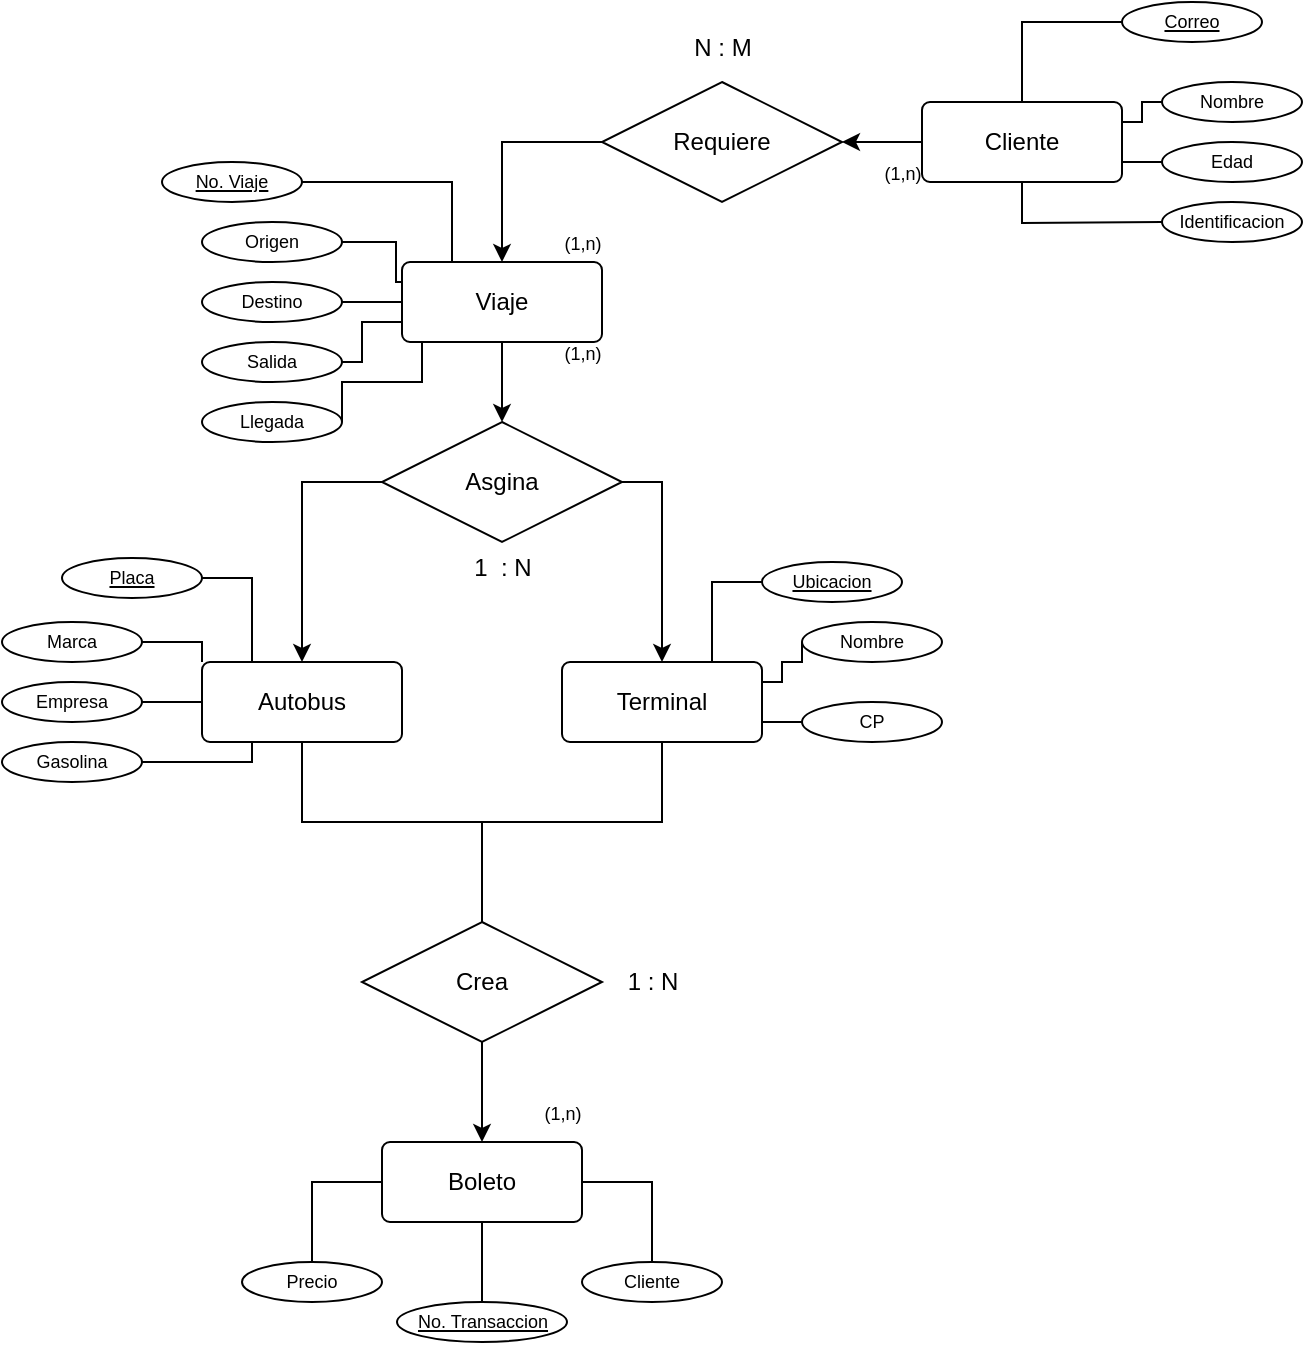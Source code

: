 <mxfile version="26.0.16">
  <diagram name="Página-1" id="iAuj64Cp3KwdbUfG-nfa">
    <mxGraphModel dx="960" dy="781" grid="1" gridSize="10" guides="1" tooltips="1" connect="1" arrows="1" fold="1" page="1" pageScale="1" pageWidth="850" pageHeight="1100" math="0" shadow="0">
      <root>
        <mxCell id="0" />
        <mxCell id="1" parent="0" />
        <mxCell id="Y2lKxQfsMpX_afz4rOUs-2" value="Boleto" style="rounded=1;arcSize=10;whiteSpace=wrap;html=1;align=center;strokeColor=default;" vertex="1" parent="1">
          <mxGeometry x="300" y="790" width="100" height="40" as="geometry" />
        </mxCell>
        <mxCell id="Y2lKxQfsMpX_afz4rOUs-20" style="edgeStyle=orthogonalEdgeStyle;rounded=0;orthogonalLoop=1;jettySize=auto;html=1;exitX=0.5;exitY=1;exitDx=0;exitDy=0;strokeColor=default;endArrow=none;startFill=0;" edge="1" parent="1" source="Y2lKxQfsMpX_afz4rOUs-3">
          <mxGeometry relative="1" as="geometry">
            <mxPoint x="350" y="630" as="targetPoint" />
            <mxPoint x="460" y="630" as="sourcePoint" />
            <Array as="points">
              <mxPoint x="440" y="630" />
              <mxPoint x="350" y="630" />
            </Array>
          </mxGeometry>
        </mxCell>
        <mxCell id="Y2lKxQfsMpX_afz4rOUs-3" value="Terminal" style="rounded=1;arcSize=10;whiteSpace=wrap;html=1;align=center;" vertex="1" parent="1">
          <mxGeometry x="390" y="550" width="100" height="40" as="geometry" />
        </mxCell>
        <mxCell id="Y2lKxQfsMpX_afz4rOUs-23" style="edgeStyle=orthogonalEdgeStyle;rounded=0;orthogonalLoop=1;jettySize=auto;html=1;entryX=1;entryY=0.5;entryDx=0;entryDy=0;strokeColor=#000000;" edge="1" parent="1" source="Y2lKxQfsMpX_afz4rOUs-4" target="Y2lKxQfsMpX_afz4rOUs-22">
          <mxGeometry relative="1" as="geometry" />
        </mxCell>
        <mxCell id="Y2lKxQfsMpX_afz4rOUs-4" value="Cliente" style="rounded=1;arcSize=10;whiteSpace=wrap;html=1;align=center;gradientColor=none;strokeColor=#000000;" vertex="1" parent="1">
          <mxGeometry x="570" y="270" width="100" height="40" as="geometry" />
        </mxCell>
        <mxCell id="Y2lKxQfsMpX_afz4rOUs-17" style="edgeStyle=orthogonalEdgeStyle;rounded=0;orthogonalLoop=1;jettySize=auto;html=1;exitX=0.5;exitY=1;exitDx=0;exitDy=0;strokeColor=#000000;entryX=0.5;entryY=0;entryDx=0;entryDy=0;" edge="1" parent="1" source="Y2lKxQfsMpX_afz4rOUs-5" target="Y2lKxQfsMpX_afz4rOUs-27">
          <mxGeometry relative="1" as="geometry">
            <mxPoint x="360" y="470" as="targetPoint" />
          </mxGeometry>
        </mxCell>
        <mxCell id="Y2lKxQfsMpX_afz4rOUs-5" value="Viaje" style="rounded=1;arcSize=10;whiteSpace=wrap;html=1;align=center;strokeColor=#000000;" vertex="1" parent="1">
          <mxGeometry x="310" y="350" width="100" height="40" as="geometry" />
        </mxCell>
        <mxCell id="Y2lKxQfsMpX_afz4rOUs-19" style="edgeStyle=orthogonalEdgeStyle;rounded=0;orthogonalLoop=1;jettySize=auto;html=1;exitX=0.5;exitY=1;exitDx=0;exitDy=0;entryX=0.5;entryY=0;entryDx=0;entryDy=0;strokeColor=default;" edge="1" parent="1" source="Y2lKxQfsMpX_afz4rOUs-6" target="Y2lKxQfsMpX_afz4rOUs-2">
          <mxGeometry relative="1" as="geometry">
            <mxPoint x="240" y="630" as="sourcePoint" />
            <Array as="points">
              <mxPoint x="260" y="630" />
              <mxPoint x="350" y="630" />
            </Array>
          </mxGeometry>
        </mxCell>
        <mxCell id="Y2lKxQfsMpX_afz4rOUs-6" value="Autobus" style="rounded=1;arcSize=10;whiteSpace=wrap;html=1;align=center;" vertex="1" parent="1">
          <mxGeometry x="210" y="550" width="100" height="40" as="geometry" />
        </mxCell>
        <mxCell id="Y2lKxQfsMpX_afz4rOUs-25" style="edgeStyle=orthogonalEdgeStyle;rounded=0;orthogonalLoop=1;jettySize=auto;html=1;entryX=0.5;entryY=0;entryDx=0;entryDy=0;strokeColor=#000000;exitX=0;exitY=0.5;exitDx=0;exitDy=0;" edge="1" parent="1" source="Y2lKxQfsMpX_afz4rOUs-22" target="Y2lKxQfsMpX_afz4rOUs-5">
          <mxGeometry relative="1" as="geometry" />
        </mxCell>
        <mxCell id="Y2lKxQfsMpX_afz4rOUs-22" value="Requiere" style="shape=rhombus;perimeter=rhombusPerimeter;whiteSpace=wrap;html=1;align=center;" vertex="1" parent="1">
          <mxGeometry x="410" y="260" width="120" height="60" as="geometry" />
        </mxCell>
        <mxCell id="Y2lKxQfsMpX_afz4rOUs-27" value="Asgina" style="shape=rhombus;perimeter=rhombusPerimeter;whiteSpace=wrap;html=1;align=center;strokeColor=#000000;" vertex="1" parent="1">
          <mxGeometry x="300" y="430" width="120" height="60" as="geometry" />
        </mxCell>
        <mxCell id="Y2lKxQfsMpX_afz4rOUs-28" style="edgeStyle=orthogonalEdgeStyle;rounded=0;orthogonalLoop=1;jettySize=auto;html=1;entryX=0.5;entryY=0;entryDx=0;entryDy=0;strokeColor=#000000;exitX=1;exitY=0.5;exitDx=0;exitDy=0;" edge="1" parent="1" source="Y2lKxQfsMpX_afz4rOUs-27" target="Y2lKxQfsMpX_afz4rOUs-3">
          <mxGeometry relative="1" as="geometry">
            <mxPoint x="510" y="490" as="sourcePoint" />
            <mxPoint x="460" y="550" as="targetPoint" />
          </mxGeometry>
        </mxCell>
        <mxCell id="Y2lKxQfsMpX_afz4rOUs-29" style="edgeStyle=orthogonalEdgeStyle;rounded=0;orthogonalLoop=1;jettySize=auto;html=1;entryX=0.5;entryY=0;entryDx=0;entryDy=0;strokeColor=#000000;" edge="1" parent="1" target="Y2lKxQfsMpX_afz4rOUs-6">
          <mxGeometry relative="1" as="geometry">
            <mxPoint x="300" y="460" as="sourcePoint" />
            <mxPoint x="270" y="520" as="targetPoint" />
            <Array as="points">
              <mxPoint x="260" y="460" />
            </Array>
          </mxGeometry>
        </mxCell>
        <mxCell id="Y2lKxQfsMpX_afz4rOUs-31" value="&lt;div&gt;Correo&lt;/div&gt;" style="ellipse;whiteSpace=wrap;html=1;align=center;fontStyle=4;fontSize=9;" vertex="1" parent="1">
          <mxGeometry x="670" y="220" width="70" height="20" as="geometry" />
        </mxCell>
        <mxCell id="Y2lKxQfsMpX_afz4rOUs-33" value="&lt;div&gt;Nombre&lt;/div&gt;" style="ellipse;align=center;fontStyle=0;fontSize=9;whiteSpace=wrap;html=1;" vertex="1" parent="1">
          <mxGeometry x="690" y="260" width="70" height="20" as="geometry" />
        </mxCell>
        <mxCell id="Y2lKxQfsMpX_afz4rOUs-34" value="Edad" style="ellipse;align=center;fontStyle=0;fontSize=9;whiteSpace=wrap;html=1;" vertex="1" parent="1">
          <mxGeometry x="690" y="290" width="70" height="20" as="geometry" />
        </mxCell>
        <mxCell id="Y2lKxQfsMpX_afz4rOUs-35" value="&lt;div&gt;Identificacion&lt;/div&gt;" style="ellipse;align=center;fontStyle=0;fontSize=9;whiteSpace=wrap;html=1;" vertex="1" parent="1">
          <mxGeometry x="690" y="320" width="70" height="20" as="geometry" />
        </mxCell>
        <mxCell id="Y2lKxQfsMpX_afz4rOUs-36" style="edgeStyle=orthogonalEdgeStyle;rounded=0;orthogonalLoop=1;jettySize=auto;html=1;strokeColor=#000000;entryX=0.5;entryY=1;entryDx=0;entryDy=0;endArrow=none;startFill=0;" edge="1" parent="1" target="Y2lKxQfsMpX_afz4rOUs-4">
          <mxGeometry relative="1" as="geometry">
            <mxPoint x="690" y="330" as="sourcePoint" />
            <mxPoint x="630" y="360" as="targetPoint" />
          </mxGeometry>
        </mxCell>
        <mxCell id="Y2lKxQfsMpX_afz4rOUs-37" style="edgeStyle=orthogonalEdgeStyle;rounded=0;orthogonalLoop=1;jettySize=auto;html=1;strokeColor=#000000;endArrow=none;startFill=0;" edge="1" parent="1">
          <mxGeometry relative="1" as="geometry">
            <mxPoint x="690" y="300" as="sourcePoint" />
            <mxPoint x="670" y="300.12" as="targetPoint" />
          </mxGeometry>
        </mxCell>
        <mxCell id="Y2lKxQfsMpX_afz4rOUs-38" style="edgeStyle=orthogonalEdgeStyle;rounded=0;orthogonalLoop=1;jettySize=auto;html=1;strokeColor=#000000;entryX=1;entryY=0.25;entryDx=0;entryDy=0;endArrow=none;startFill=0;exitX=0;exitY=0.5;exitDx=0;exitDy=0;" edge="1" parent="1" source="Y2lKxQfsMpX_afz4rOUs-33" target="Y2lKxQfsMpX_afz4rOUs-4">
          <mxGeometry relative="1" as="geometry">
            <mxPoint x="700" y="270" as="sourcePoint" />
            <mxPoint x="680" y="270" as="targetPoint" />
            <Array as="points">
              <mxPoint x="680" y="270" />
              <mxPoint x="680" y="280" />
            </Array>
          </mxGeometry>
        </mxCell>
        <mxCell id="Y2lKxQfsMpX_afz4rOUs-39" style="edgeStyle=orthogonalEdgeStyle;rounded=0;orthogonalLoop=1;jettySize=auto;html=1;strokeColor=#000000;entryX=0.5;entryY=0;entryDx=0;entryDy=0;exitX=0;exitY=0.5;exitDx=0;exitDy=0;curved=0;endArrow=none;startFill=0;" edge="1" parent="1" source="Y2lKxQfsMpX_afz4rOUs-31" target="Y2lKxQfsMpX_afz4rOUs-4">
          <mxGeometry relative="1" as="geometry">
            <mxPoint x="700" y="340" as="sourcePoint" />
            <mxPoint x="630" y="320" as="targetPoint" />
          </mxGeometry>
        </mxCell>
        <mxCell id="Y2lKxQfsMpX_afz4rOUs-40" value="No. Viaje" style="ellipse;whiteSpace=wrap;html=1;align=center;fontStyle=4;fontSize=9;" vertex="1" parent="1">
          <mxGeometry x="190" y="300" width="70" height="20" as="geometry" />
        </mxCell>
        <mxCell id="Y2lKxQfsMpX_afz4rOUs-41" value="Origen" style="ellipse;align=center;fontStyle=0;fontSize=9;whiteSpace=wrap;html=1;" vertex="1" parent="1">
          <mxGeometry x="210" y="330" width="70" height="20" as="geometry" />
        </mxCell>
        <mxCell id="Y2lKxQfsMpX_afz4rOUs-42" value="Destino" style="ellipse;align=center;fontStyle=0;fontSize=9;whiteSpace=wrap;html=1;" vertex="1" parent="1">
          <mxGeometry x="210" y="360" width="70" height="20" as="geometry" />
        </mxCell>
        <mxCell id="Y2lKxQfsMpX_afz4rOUs-43" value="Salida" style="ellipse;align=center;fontStyle=0;fontSize=9;whiteSpace=wrap;html=1;" vertex="1" parent="1">
          <mxGeometry x="210" y="390" width="70" height="20" as="geometry" />
        </mxCell>
        <mxCell id="Y2lKxQfsMpX_afz4rOUs-44" style="edgeStyle=orthogonalEdgeStyle;rounded=0;orthogonalLoop=1;jettySize=auto;html=1;strokeColor=#000000;entryX=0;entryY=0.75;entryDx=0;entryDy=0;endArrow=none;startFill=0;exitX=1;exitY=0.5;exitDx=0;exitDy=0;" edge="1" parent="1" source="Y2lKxQfsMpX_afz4rOUs-43" target="Y2lKxQfsMpX_afz4rOUs-5">
          <mxGeometry relative="1" as="geometry">
            <mxPoint x="210" y="410" as="sourcePoint" />
            <mxPoint x="140" y="390" as="targetPoint" />
            <Array as="points">
              <mxPoint x="290" y="400" />
              <mxPoint x="290" y="380" />
            </Array>
          </mxGeometry>
        </mxCell>
        <mxCell id="Y2lKxQfsMpX_afz4rOUs-45" style="edgeStyle=orthogonalEdgeStyle;rounded=0;orthogonalLoop=1;jettySize=auto;html=1;strokeColor=#000000;endArrow=none;startFill=0;entryX=0;entryY=0.5;entryDx=0;entryDy=0;" edge="1" parent="1" target="Y2lKxQfsMpX_afz4rOUs-5">
          <mxGeometry relative="1" as="geometry">
            <mxPoint x="280" y="370" as="sourcePoint" />
            <mxPoint x="190" y="380.12" as="targetPoint" />
          </mxGeometry>
        </mxCell>
        <mxCell id="Y2lKxQfsMpX_afz4rOUs-46" style="edgeStyle=orthogonalEdgeStyle;rounded=0;orthogonalLoop=1;jettySize=auto;html=1;strokeColor=#000000;entryX=0;entryY=0.25;entryDx=0;entryDy=0;endArrow=none;startFill=0;exitX=1;exitY=0.5;exitDx=0;exitDy=0;" edge="1" parent="1" source="Y2lKxQfsMpX_afz4rOUs-41" target="Y2lKxQfsMpX_afz4rOUs-5">
          <mxGeometry relative="1" as="geometry">
            <mxPoint x="209.97" y="349.97" as="sourcePoint" />
            <mxPoint x="179.97" y="359.97" as="targetPoint" />
            <Array as="points">
              <mxPoint x="307" y="340" />
              <mxPoint x="307" y="360" />
            </Array>
          </mxGeometry>
        </mxCell>
        <mxCell id="Y2lKxQfsMpX_afz4rOUs-47" style="edgeStyle=orthogonalEdgeStyle;rounded=0;orthogonalLoop=1;jettySize=auto;html=1;strokeColor=#000000;entryX=0.25;entryY=0;entryDx=0;entryDy=0;exitX=1;exitY=0.5;exitDx=0;exitDy=0;curved=0;endArrow=none;startFill=0;" edge="1" parent="1" source="Y2lKxQfsMpX_afz4rOUs-40" target="Y2lKxQfsMpX_afz4rOUs-5">
          <mxGeometry relative="1" as="geometry">
            <mxPoint x="220" y="420" as="sourcePoint" />
            <mxPoint x="140" y="350" as="targetPoint" />
          </mxGeometry>
        </mxCell>
        <mxCell id="Y2lKxQfsMpX_afz4rOUs-48" value="Llegada" style="ellipse;align=center;fontStyle=0;fontSize=9;whiteSpace=wrap;html=1;" vertex="1" parent="1">
          <mxGeometry x="210" y="420" width="70" height="20" as="geometry" />
        </mxCell>
        <mxCell id="Y2lKxQfsMpX_afz4rOUs-51" style="edgeStyle=orthogonalEdgeStyle;rounded=0;orthogonalLoop=1;jettySize=auto;html=1;strokeColor=#000000;entryX=0;entryY=0.75;entryDx=0;entryDy=0;endArrow=none;startFill=0;exitX=1;exitY=0.5;exitDx=0;exitDy=0;" edge="1" parent="1" source="Y2lKxQfsMpX_afz4rOUs-48">
          <mxGeometry relative="1" as="geometry">
            <mxPoint x="290" y="410" as="sourcePoint" />
            <mxPoint x="320" y="390" as="targetPoint" />
            <Array as="points">
              <mxPoint x="280" y="410" />
              <mxPoint x="320" y="410" />
            </Array>
          </mxGeometry>
        </mxCell>
        <mxCell id="Y2lKxQfsMpX_afz4rOUs-54" value="&lt;div&gt;N : M&lt;/div&gt;" style="text;html=1;align=center;verticalAlign=middle;resizable=0;points=[];autosize=1;strokeColor=none;fillColor=none;" vertex="1" parent="1">
          <mxGeometry x="445" y="228" width="50" height="30" as="geometry" />
        </mxCell>
        <mxCell id="Y2lKxQfsMpX_afz4rOUs-56" value="1&amp;nbsp; : N" style="text;html=1;align=center;verticalAlign=middle;resizable=0;points=[];autosize=1;strokeColor=none;fillColor=none;" vertex="1" parent="1">
          <mxGeometry x="335" y="488" width="50" height="30" as="geometry" />
        </mxCell>
        <mxCell id="Y2lKxQfsMpX_afz4rOUs-57" value="Crea" style="shape=rhombus;perimeter=rhombusPerimeter;whiteSpace=wrap;html=1;align=center;" vertex="1" parent="1">
          <mxGeometry x="290" y="680" width="120" height="60" as="geometry" />
        </mxCell>
        <mxCell id="Y2lKxQfsMpX_afz4rOUs-58" value="&lt;div&gt;1 : N&lt;/div&gt;" style="text;html=1;align=center;verticalAlign=middle;resizable=0;points=[];autosize=1;strokeColor=none;fillColor=none;" vertex="1" parent="1">
          <mxGeometry x="410" y="695" width="50" height="30" as="geometry" />
        </mxCell>
        <mxCell id="Y2lKxQfsMpX_afz4rOUs-59" value="&lt;font style=&quot;font-size: 9px;&quot;&gt;(1,n)&lt;/font&gt;" style="text;html=1;align=center;verticalAlign=middle;resizable=0;points=[];autosize=1;strokeColor=none;fillColor=none;" vertex="1" parent="1">
          <mxGeometry x="540" y="290" width="40" height="30" as="geometry" />
        </mxCell>
        <mxCell id="Y2lKxQfsMpX_afz4rOUs-61" value="&lt;font style=&quot;font-size: 9px;&quot;&gt;(1,n)&lt;/font&gt;" style="text;html=1;align=center;verticalAlign=middle;resizable=0;points=[];autosize=1;strokeColor=none;fillColor=none;" vertex="1" parent="1">
          <mxGeometry x="380" y="325" width="40" height="30" as="geometry" />
        </mxCell>
        <mxCell id="Y2lKxQfsMpX_afz4rOUs-62" value="&lt;font style=&quot;font-size: 9px;&quot;&gt;(1,n)&lt;/font&gt;" style="text;html=1;align=center;verticalAlign=middle;resizable=0;points=[];autosize=1;strokeColor=none;fillColor=none;" vertex="1" parent="1">
          <mxGeometry x="380" y="380" width="40" height="30" as="geometry" />
        </mxCell>
        <mxCell id="Y2lKxQfsMpX_afz4rOUs-65" value="&lt;font style=&quot;font-size: 9px;&quot;&gt;(1,n)&lt;/font&gt;" style="text;html=1;align=center;verticalAlign=middle;resizable=0;points=[];autosize=1;strokeColor=none;fillColor=none;" vertex="1" parent="1">
          <mxGeometry x="370" y="760" width="40" height="30" as="geometry" />
        </mxCell>
        <mxCell id="Y2lKxQfsMpX_afz4rOUs-74" style="edgeStyle=orthogonalEdgeStyle;rounded=0;orthogonalLoop=1;jettySize=auto;html=1;entryX=0.75;entryY=0;entryDx=0;entryDy=0;endArrow=none;startFill=0;" edge="1" parent="1" source="Y2lKxQfsMpX_afz4rOUs-68" target="Y2lKxQfsMpX_afz4rOUs-3">
          <mxGeometry relative="1" as="geometry">
            <Array as="points">
              <mxPoint x="465" y="510" />
            </Array>
          </mxGeometry>
        </mxCell>
        <mxCell id="Y2lKxQfsMpX_afz4rOUs-68" value="Ubicacion" style="ellipse;whiteSpace=wrap;html=1;align=center;fontStyle=4;fontSize=9;" vertex="1" parent="1">
          <mxGeometry x="490" y="500" width="70" height="20" as="geometry" />
        </mxCell>
        <mxCell id="Y2lKxQfsMpX_afz4rOUs-69" value="&lt;div&gt;Nombre&lt;/div&gt;" style="ellipse;align=center;fontStyle=0;fontSize=9;whiteSpace=wrap;html=1;" vertex="1" parent="1">
          <mxGeometry x="510" y="530" width="70" height="20" as="geometry" />
        </mxCell>
        <mxCell id="Y2lKxQfsMpX_afz4rOUs-70" value="CP" style="ellipse;align=center;fontStyle=0;fontSize=9;whiteSpace=wrap;html=1;" vertex="1" parent="1">
          <mxGeometry x="510" y="570" width="70" height="20" as="geometry" />
        </mxCell>
        <mxCell id="Y2lKxQfsMpX_afz4rOUs-72" style="edgeStyle=orthogonalEdgeStyle;rounded=0;orthogonalLoop=1;jettySize=auto;html=1;strokeColor=#000000;endArrow=none;startFill=0;" edge="1" parent="1">
          <mxGeometry relative="1" as="geometry">
            <mxPoint x="510" y="580" as="sourcePoint" />
            <mxPoint x="490" y="580.12" as="targetPoint" />
          </mxGeometry>
        </mxCell>
        <mxCell id="Y2lKxQfsMpX_afz4rOUs-73" style="edgeStyle=orthogonalEdgeStyle;rounded=0;orthogonalLoop=1;jettySize=auto;html=1;strokeColor=#000000;entryX=1;entryY=0.25;entryDx=0;entryDy=0;endArrow=none;startFill=0;exitX=0;exitY=0.5;exitDx=0;exitDy=0;" edge="1" parent="1" source="Y2lKxQfsMpX_afz4rOUs-69">
          <mxGeometry relative="1" as="geometry">
            <mxPoint x="520" y="550" as="sourcePoint" />
            <mxPoint x="490" y="560" as="targetPoint" />
            <Array as="points">
              <mxPoint x="500" y="550" />
              <mxPoint x="500" y="560" />
            </Array>
          </mxGeometry>
        </mxCell>
        <mxCell id="Y2lKxQfsMpX_afz4rOUs-80" style="edgeStyle=orthogonalEdgeStyle;rounded=0;orthogonalLoop=1;jettySize=auto;html=1;entryX=0.25;entryY=0;entryDx=0;entryDy=0;endArrow=none;startFill=0;" edge="1" parent="1" source="Y2lKxQfsMpX_afz4rOUs-75" target="Y2lKxQfsMpX_afz4rOUs-6">
          <mxGeometry relative="1" as="geometry">
            <Array as="points">
              <mxPoint x="235" y="508" />
            </Array>
          </mxGeometry>
        </mxCell>
        <mxCell id="Y2lKxQfsMpX_afz4rOUs-75" value="Placa" style="ellipse;whiteSpace=wrap;html=1;align=center;fontStyle=4;fontSize=9;" vertex="1" parent="1">
          <mxGeometry x="140" y="498" width="70" height="20" as="geometry" />
        </mxCell>
        <mxCell id="Y2lKxQfsMpX_afz4rOUs-81" style="edgeStyle=orthogonalEdgeStyle;rounded=0;orthogonalLoop=1;jettySize=auto;html=1;entryX=0;entryY=0;entryDx=0;entryDy=0;endArrow=none;startFill=0;" edge="1" parent="1" source="Y2lKxQfsMpX_afz4rOUs-76" target="Y2lKxQfsMpX_afz4rOUs-6">
          <mxGeometry relative="1" as="geometry">
            <Array as="points">
              <mxPoint x="210" y="540" />
            </Array>
          </mxGeometry>
        </mxCell>
        <mxCell id="Y2lKxQfsMpX_afz4rOUs-76" value="Marca" style="ellipse;align=center;fontStyle=0;fontSize=9;whiteSpace=wrap;html=1;" vertex="1" parent="1">
          <mxGeometry x="110" y="530" width="70" height="20" as="geometry" />
        </mxCell>
        <mxCell id="Y2lKxQfsMpX_afz4rOUs-82" style="edgeStyle=orthogonalEdgeStyle;rounded=0;orthogonalLoop=1;jettySize=auto;html=1;entryX=0;entryY=0.5;entryDx=0;entryDy=0;endArrow=none;startFill=0;" edge="1" parent="1" source="Y2lKxQfsMpX_afz4rOUs-77" target="Y2lKxQfsMpX_afz4rOUs-6">
          <mxGeometry relative="1" as="geometry" />
        </mxCell>
        <mxCell id="Y2lKxQfsMpX_afz4rOUs-77" value="Empresa" style="ellipse;align=center;fontStyle=0;fontSize=9;whiteSpace=wrap;html=1;" vertex="1" parent="1">
          <mxGeometry x="110" y="560" width="70" height="20" as="geometry" />
        </mxCell>
        <mxCell id="Y2lKxQfsMpX_afz4rOUs-83" style="edgeStyle=orthogonalEdgeStyle;rounded=0;orthogonalLoop=1;jettySize=auto;html=1;entryX=0.25;entryY=1;entryDx=0;entryDy=0;endArrow=none;startFill=0;" edge="1" parent="1" source="Y2lKxQfsMpX_afz4rOUs-78" target="Y2lKxQfsMpX_afz4rOUs-6">
          <mxGeometry relative="1" as="geometry">
            <Array as="points">
              <mxPoint x="235" y="600" />
            </Array>
          </mxGeometry>
        </mxCell>
        <mxCell id="Y2lKxQfsMpX_afz4rOUs-78" value="Gasolina" style="ellipse;align=center;fontStyle=0;fontSize=9;whiteSpace=wrap;html=1;" vertex="1" parent="1">
          <mxGeometry x="110" y="590" width="70" height="20" as="geometry" />
        </mxCell>
        <mxCell id="Y2lKxQfsMpX_afz4rOUs-90" style="edgeStyle=orthogonalEdgeStyle;rounded=0;orthogonalLoop=1;jettySize=auto;html=1;entryX=0.5;entryY=1;entryDx=0;entryDy=0;endArrow=none;startFill=0;" edge="1" parent="1" source="Y2lKxQfsMpX_afz4rOUs-86" target="Y2lKxQfsMpX_afz4rOUs-2">
          <mxGeometry relative="1" as="geometry" />
        </mxCell>
        <mxCell id="Y2lKxQfsMpX_afz4rOUs-86" value="No. Transaccion" style="ellipse;whiteSpace=wrap;html=1;align=center;fontStyle=4;fontSize=9;" vertex="1" parent="1">
          <mxGeometry x="307.5" y="870" width="85" height="20" as="geometry" />
        </mxCell>
        <mxCell id="Y2lKxQfsMpX_afz4rOUs-89" style="edgeStyle=orthogonalEdgeStyle;rounded=0;orthogonalLoop=1;jettySize=auto;html=1;entryX=0;entryY=0.5;entryDx=0;entryDy=0;endArrow=none;startFill=0;" edge="1" parent="1" source="Y2lKxQfsMpX_afz4rOUs-87" target="Y2lKxQfsMpX_afz4rOUs-2">
          <mxGeometry relative="1" as="geometry" />
        </mxCell>
        <mxCell id="Y2lKxQfsMpX_afz4rOUs-87" value="Precio" style="ellipse;align=center;fontStyle=0;fontSize=9;whiteSpace=wrap;html=1;" vertex="1" parent="1">
          <mxGeometry x="230" y="850" width="70" height="20" as="geometry" />
        </mxCell>
        <mxCell id="Y2lKxQfsMpX_afz4rOUs-91" style="edgeStyle=orthogonalEdgeStyle;rounded=0;orthogonalLoop=1;jettySize=auto;html=1;entryX=1;entryY=0.5;entryDx=0;entryDy=0;endArrow=none;startFill=0;" edge="1" parent="1" source="Y2lKxQfsMpX_afz4rOUs-88" target="Y2lKxQfsMpX_afz4rOUs-2">
          <mxGeometry relative="1" as="geometry" />
        </mxCell>
        <mxCell id="Y2lKxQfsMpX_afz4rOUs-88" value="Cliente" style="ellipse;align=center;fontStyle=0;fontSize=9;whiteSpace=wrap;html=1;" vertex="1" parent="1">
          <mxGeometry x="400" y="850" width="70" height="20" as="geometry" />
        </mxCell>
      </root>
    </mxGraphModel>
  </diagram>
</mxfile>
